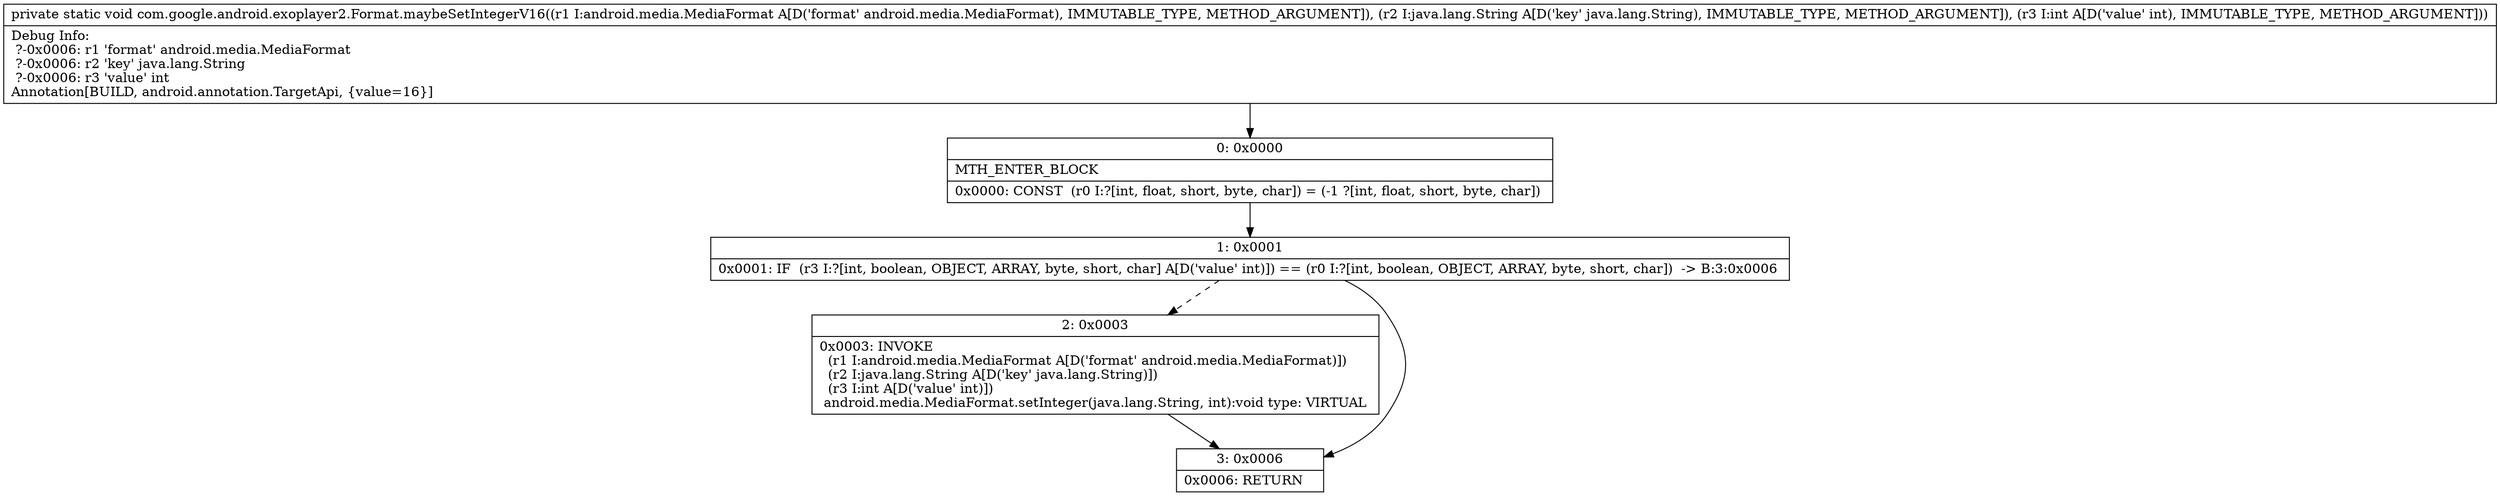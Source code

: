 digraph "CFG forcom.google.android.exoplayer2.Format.maybeSetIntegerV16(Landroid\/media\/MediaFormat;Ljava\/lang\/String;I)V" {
Node_0 [shape=record,label="{0\:\ 0x0000|MTH_ENTER_BLOCK\l|0x0000: CONST  (r0 I:?[int, float, short, byte, char]) = (\-1 ?[int, float, short, byte, char]) \l}"];
Node_1 [shape=record,label="{1\:\ 0x0001|0x0001: IF  (r3 I:?[int, boolean, OBJECT, ARRAY, byte, short, char] A[D('value' int)]) == (r0 I:?[int, boolean, OBJECT, ARRAY, byte, short, char])  \-\> B:3:0x0006 \l}"];
Node_2 [shape=record,label="{2\:\ 0x0003|0x0003: INVOKE  \l  (r1 I:android.media.MediaFormat A[D('format' android.media.MediaFormat)])\l  (r2 I:java.lang.String A[D('key' java.lang.String)])\l  (r3 I:int A[D('value' int)])\l android.media.MediaFormat.setInteger(java.lang.String, int):void type: VIRTUAL \l}"];
Node_3 [shape=record,label="{3\:\ 0x0006|0x0006: RETURN   \l}"];
MethodNode[shape=record,label="{private static void com.google.android.exoplayer2.Format.maybeSetIntegerV16((r1 I:android.media.MediaFormat A[D('format' android.media.MediaFormat), IMMUTABLE_TYPE, METHOD_ARGUMENT]), (r2 I:java.lang.String A[D('key' java.lang.String), IMMUTABLE_TYPE, METHOD_ARGUMENT]), (r3 I:int A[D('value' int), IMMUTABLE_TYPE, METHOD_ARGUMENT]))  | Debug Info:\l  ?\-0x0006: r1 'format' android.media.MediaFormat\l  ?\-0x0006: r2 'key' java.lang.String\l  ?\-0x0006: r3 'value' int\lAnnotation[BUILD, android.annotation.TargetApi, \{value=16\}]\l}"];
MethodNode -> Node_0;
Node_0 -> Node_1;
Node_1 -> Node_2[style=dashed];
Node_1 -> Node_3;
Node_2 -> Node_3;
}

